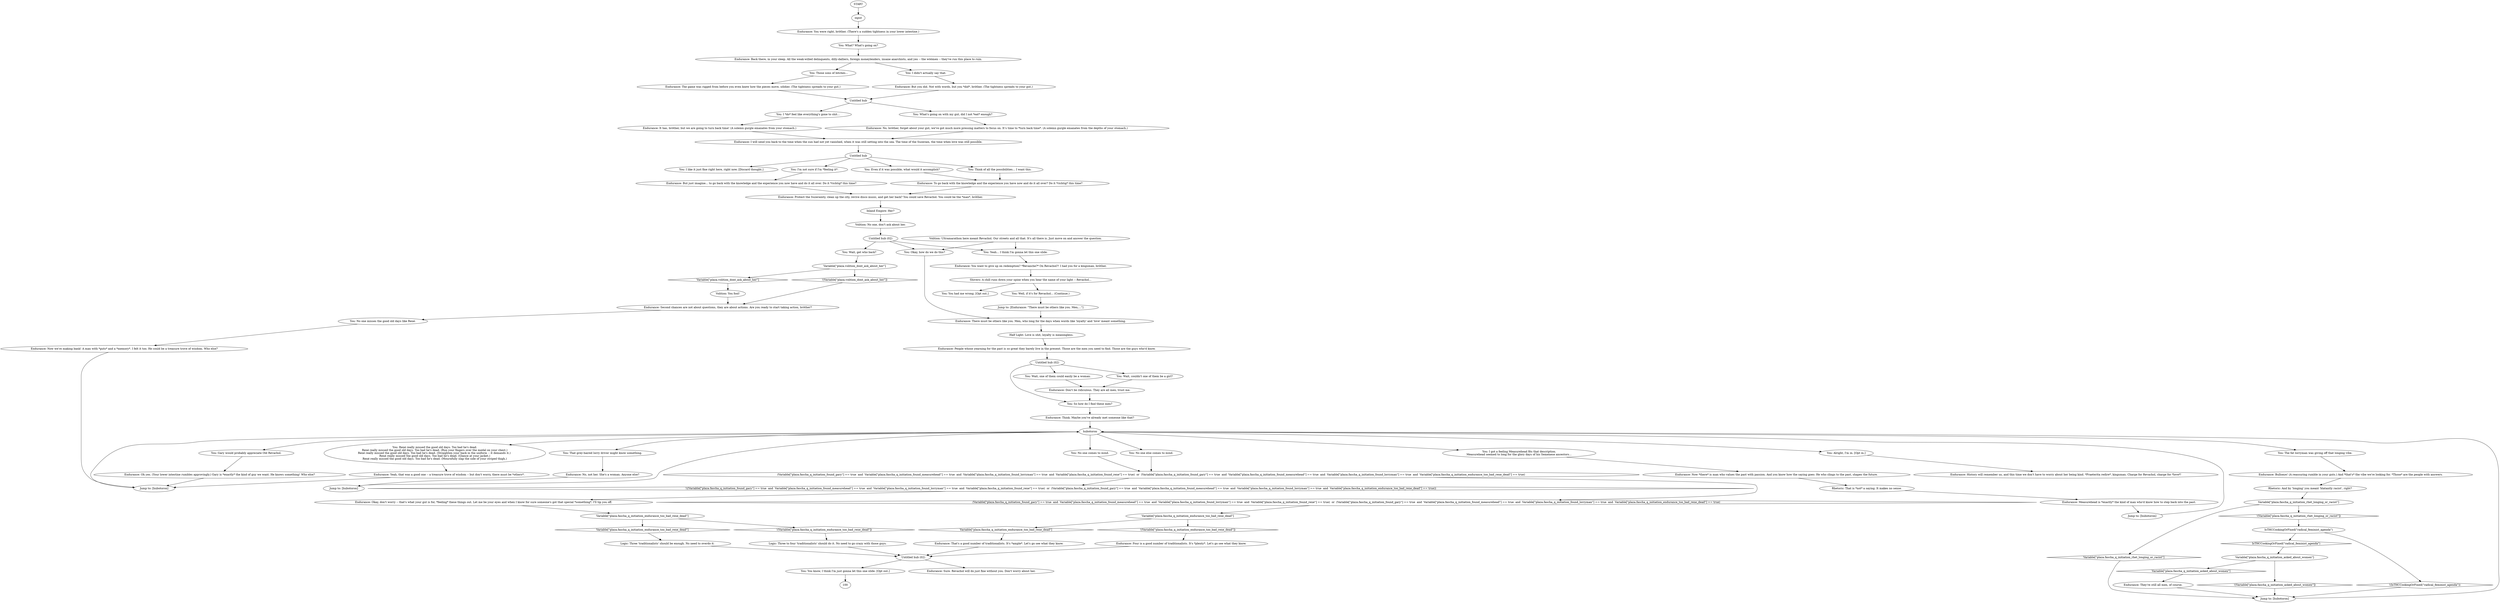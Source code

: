 # WHIRLING F2 ORB / Faschist Quest Initiation
# Endurance urges you to find a way to turn back time -- in the name of Revachol, in the name of love.
# ==================================================
digraph G {
	  0 [label="START"];
	  1 [label="input"];
	  2 [label="Endurance: Back there, in your sleep. All the weak-willed delinquents, dilly-dalliers, foreign moneylenders, insane anarchists, and yes -- the wöömen -- they've run this place to ruin."];
	  3 [label="You: I like it just fine right here, right now. [Discard thought.]"];
	  4 [label="Endurance: Protect the Suzerainty, clean up the city, revive disco music, and get her back? You could save Revachol. You could be the *man*, bröther."];
	  5 [label="Untitled hub (02)"];
	  6 [label="Half Light: Love is shit, loyalty is meaningless."];
	  7 [label="You: So how do I find these men?"];
	  8 [label="You: No one comes to mind."];
	  9 [label="Endurance: Yeah, that was a good one -- a treasure trove of wisdom -- but don't worry, there must be *others*."];
	  10 [label="Logic: Three 'traditionalists' should be enough. No need to overdo it."];
	  11 [label="Jump to: [Endurance: \"There must be others like you. Men,...\"]"];
	  12 [label="Endurance: No, not her. She's a woman. Anyone else?"];
	  13 [label="Jump to: [hubotoron]"];
	  14 [label="Endurance: But just imagine... to go back with the knowledge and the experience you now have and do it all over. Do it *richtig* this time?"];
	  15 [label="Untitled hub (02)"];
	  16 [label="You: You know, I think I'm just gonna let this one slide. [Opt out.]"];
	  17 [label="Jump to: [hubotoron]"];
	  18 [label="You: I *do* feel like everything's gone to shit..."];
	  19 [label="Variable[\"plaza.fascha_q_initiation_endurance_too_bad_rene_dead\"]"];
	  20 [label="Variable[\"plaza.fascha_q_initiation_endurance_too_bad_rene_dead\"]", shape=diamond];
	  21 [label="!(Variable[\"plaza.fascha_q_initiation_endurance_too_bad_rene_dead\"])", shape=diamond];
	  22 [label="You: Those sons of bitches..."];
	  23 [label="Endurance: The game was rigged from before you even knew how the pieces move, söldier. (The tightness spreads to your gut.)"];
	  24 [label="Inland Empire: Her?"];
	  25 [label="You: Okay, how do we do this?"];
	  26 [label="Endurance: You want to give up on redemption? *Revanche?* On Revachol?! I had you for a kingsman, bröther."];
	  27 [label="Endurance: Now *there* is man who values the past with passion. And you know how the saying goes: He who clings to the past, shapes the future."];
	  28 [label="Endurance: That's a good number of traditionalists. It's *ample*. Let's go see what they know."];
	  29 [label="Variable[\"plaza.fascha_q_initiation_rhet_longing_or_racist\"]"];
	  30 [label="Variable[\"plaza.fascha_q_initiation_rhet_longing_or_racist\"]", shape=diamond];
	  31 [label="!(Variable[\"plaza.fascha_q_initiation_rhet_longing_or_racist\"])", shape=diamond];
	  32 [label="IsTHCCookingOrFixed(\"radical_feminist_agenda\")"];
	  33 [label="IsTHCCookingOrFixed(\"radical_feminist_agenda\")", shape=diamond];
	  34 [label="!(IsTHCCookingOrFixed(\"radical_feminist_agenda\"))", shape=diamond];
	  35 [label="Endurance: Don't be ridiculous. They are all men, trust me."];
	  36 [label="Endurance: Now we're making bank! A man with *guts* and a *memory*. I felt it too. He could be a treasure trove of wisdom. Who else?"];
	  37 [label="Endurance: They're still all men, of course."];
	  38 [label="You: What's going on with my gut, did I not *eat* enough?"];
	  39 [label="Endurance: To go back with the knowledge and the experience you have now and do it all over? Do it *richtig* this time?"];
	  40 [label="You: Wait, get who back?"];
	  41 [label="Endurance: There must be others like you. Men, who long for the days when words like 'loyalty' and 'love' meant something."];
	  42 [label="Endurance: Think. Maybe you've already met someone like that?"];
	  43 [label="You: Gary would probably appreciate Old Revachol."];
	  44 [label="Variable[\"plaza.fascha_q_initiation_endurance_too_bad_rene_dead\"]"];
	  45 [label="Variable[\"plaza.fascha_q_initiation_endurance_too_bad_rene_dead\"]", shape=diamond];
	  46 [label="!(Variable[\"plaza.fascha_q_initiation_endurance_too_bad_rene_dead\"])", shape=diamond];
	  47 [label="Endurance: Four is a good number of traditionalists. It's *plenty*. Let's go see what they know."];
	  48 [label="Endurance: No, bröther, forget about your gut, we've got much more pressing matters to focus on. It’s time to *turn back time*. (A solemn gurgle emanates from the depths of your stomach.)"];
	  49 [label="You: Wait, one of them could easily be a woman."];
	  50 [label="You: I got a feeling Measurehead fits that description.\nMeasurehead seemed to long for the glory days of his Semenese ancestors..."];
	  51 [label="Endurance: Okay, don't worry -- that's what your gut is for, *feeling* these things out. Let me be your eyes and when I know for sure someone's got that special *something*, I'll tip you off."];
	  52 [label="You: Yeah... I think I'm gonna let this one slide."];
	  53 [label="Endurance: People whose yearning for the past is so great they barely live in the present. Those are the men you need to find. Those are the guys who'd know."];
	  54 [label="Untitled hub (02)"];
	  55 [label="You: You had me wrong. [Opt out.]"];
	  56 [label="You: No one else comes to mind."];
	  57 [label="Endurance: You were right, bröther. (There's a sudden tightness in your lower intestine.)"];
	  58 [label="You: I'm not sure if I'm *feeling it*."];
	  59 [label="You: What? What's going on?"];
	  60 [label="Untitled hub"];
	  61 [label="Shivers: A chill runs down your spine when you hear the name of your light -- Revachol..."];
	  62 [label="You: That grey-haired lorry driver might know something."];
	  63 [label="(Variable[\"plaza.fascha_q_initiation_found_gary\"] == true  and  Variable[\"plaza.fascha_q_initiation_found_measurehead\"] == true  and  Variable[\"plaza.fascha_q_initiation_found_lorryman\"] == true  and  Variable[\"plaza.fascha_q_initiation_found_rene\"] == true)  or  (Variable[\"plaza.fascha_q_initiation_found_gary\"] == true  and  Variable[\"plaza.fascha_q_initiation_found_measurehead\"] == true  and  Variable[\"plaza.fascha_q_initiation_found_lorryman\"] == true  and  Variable[\"plaza.fascha_q_initiation_endurance_too_bad_rene_dead\"] == true)"];
	  64 [label="(Variable[\"plaza.fascha_q_initiation_found_gary\"] == true  and  Variable[\"plaza.fascha_q_initiation_found_measurehead\"] == true  and  Variable[\"plaza.fascha_q_initiation_found_lorryman\"] == true  and  Variable[\"plaza.fascha_q_initiation_found_rene\"] == true)  or  (Variable[\"plaza.fascha_q_initiation_found_gary\"] == true  and  Variable[\"plaza.fascha_q_initiation_found_measurehead\"] == true  and  Variable[\"plaza.fascha_q_initiation_found_lorryman\"] == true  and  Variable[\"plaza.fascha_q_initiation_endurance_too_bad_rene_dead\"] == true)", shape=diamond];
	  65 [label="!((Variable[\"plaza.fascha_q_initiation_found_gary\"] == true  and  Variable[\"plaza.fascha_q_initiation_found_measurehead\"] == true  and  Variable[\"plaza.fascha_q_initiation_found_lorryman\"] == true  and  Variable[\"plaza.fascha_q_initiation_found_rene\"] == true)  or  (Variable[\"plaza.fascha_q_initiation_found_gary\"] == true  and  Variable[\"plaza.fascha_q_initiation_found_measurehead\"] == true  and  Variable[\"plaza.fascha_q_initiation_found_lorryman\"] == true  and  Variable[\"plaza.fascha_q_initiation_endurance_too_bad_rene_dead\"] == true))", shape=diamond];
	  66 [label="Logic: Three to four 'traditionalists' should do it. No need to go crazy with those guys."];
	  67 [label="Endurance: But you did. Not with words, but you *did*, bröther. (The tightness spreads to your gut.)"];
	  68 [label="Jump to: [hubotoron]"];
	  69 [label="Rhetoric: That is *not* a saying. It makes no sense."];
	  70 [label="You: Even if it was possible, what would it accomplish?"];
	  71 [label="Volition: No one, don't ask about her."];
	  72 [label="Endurance: Second chances are not about questions, they are about actions. Are you ready to start taking action, bröther?"];
	  73 [label="Endurance: Oh yes. (Your lower intestine rumbles approvingly.) Gary is *exactly* the kind of guy we want. He knows something! Who else?"];
	  74 [label="Endurance: Bullseye! (A reassuring rumble in your guts.) And *that's* the vibe we're looking for. *Those* are the people with answers."];
	  75 [label="You: Think of all the possibilities... I want this."];
	  76 [label="Variable[\"plaza.volition_dont_ask_about_her\"]"];
	  77 [label="Variable[\"plaza.volition_dont_ask_about_her\"]", shape=diamond];
	  78 [label="!(Variable[\"plaza.volition_dont_ask_about_her\"])", shape=diamond];
	  79 [label="Untitled hub"];
	  80 [label="Volition: You fool!"];
	  81 [label="Jump to: [hubotoron]"];
	  82 [label="Endurance: I will send you back to the time when the sun had not yet vanished, when it was still setting into the sea. The time of the Suzerain, the time when love was still possible."];
	  83 [label="You: Wait, couldn't one of them be a girl?"];
	  84 [label="hubotoron"];
	  85 [label="Endurance: History will remember us, and this time we don't have to worry about her being kind. *Praeterita redire*, kingsman. Charge for Revachol, charge for *love*!"];
	  86 [label="Rhetoric: And by 'longing' you meant 'blatantly racist', right?"];
	  87 [label="Variable[\"plaza.fascha_q_initiation_asked_about_women\"]"];
	  88 [label="Variable[\"plaza.fascha_q_initiation_asked_about_women\"]", shape=diamond];
	  89 [label="!(Variable[\"plaza.fascha_q_initiation_asked_about_women\"])", shape=diamond];
	  90 [label="Endurance: It has, bröther, but we are going to turn back time! (A solemn gurgle emanates from your stomach.)"];
	  91 [label="You: Well, if it's for Revachol... (Continue.)"];
	  92 [label="You: The fat lorryman was giving off that longing vibe."];
	  93 [label="You: I didn't actually say that."];
	  94 [label="Endurance: Measurehead is *exactly* the kind of man who'd know how to step back into the past."];
	  95 [label="Volition: Ultramarathon here meant Revachol. Our streets and all that. It's all there is. Just move on and answer the question."];
	  96 [label="You: No one misses the good old days like René."];
	  97 [label="You: René really missed the good old days. Too bad he's dead.\nRené really missed the good old days. Too bad he's dead. (Run your fingers over the medal on your chest.)\nRené really missed the good old days. Too bad he's dead. (Straighten your back in the uniform -- it demands it.) \nRené really missed the good old days. Too bad he's dead. (Glance at your jacket.)\nRené really missed the good old days. Too bad he's dead. (Mournfully slap the side of your striped thigh.)"];
	  98 [label="You: Alright, I'm in. [Opt in.]"];
	  99 [label="Endurance: Sure. Revachol will do just fine without you. Don't worry about her."];
	  0 -> 1
	  1 -> 57
	  2 -> 93
	  2 -> 22
	  4 -> 24
	  5 -> 40
	  5 -> 25
	  5 -> 52
	  6 -> 53
	  7 -> 42
	  8 -> 63
	  9 -> 81
	  10 -> 15
	  11 -> 41
	  12 -> 17
	  13 -> 84
	  14 -> 4
	  15 -> 16
	  15 -> 99
	  16 -> 100
	  17 -> 84
	  18 -> 90
	  19 -> 20
	  19 -> 21
	  20 -> 10
	  21 -> 66
	  22 -> 23
	  23 -> 79
	  24 -> 71
	  25 -> 41
	  26 -> 61
	  27 -> 69
	  28 -> 15
	  29 -> 30
	  29 -> 31
	  30 -> 13
	  31 -> 32
	  32 -> 33
	  32 -> 34
	  33 -> 87
	  34 -> 13
	  35 -> 7
	  36 -> 81
	  37 -> 13
	  38 -> 48
	  39 -> 4
	  40 -> 76
	  41 -> 6
	  42 -> 84
	  43 -> 73
	  44 -> 45
	  44 -> 46
	  45 -> 28
	  46 -> 47
	  47 -> 15
	  48 -> 82
	  49 -> 35
	  50 -> 27
	  51 -> 19
	  52 -> 26
	  53 -> 54
	  54 -> 49
	  54 -> 83
	  54 -> 7
	  56 -> 63
	  57 -> 59
	  58 -> 14
	  59 -> 2
	  60 -> 3
	  60 -> 58
	  60 -> 75
	  60 -> 70
	  61 -> 91
	  61 -> 55
	  62 -> 12
	  63 -> 64
	  63 -> 65
	  64 -> 44
	  65 -> 51
	  66 -> 15
	  67 -> 79
	  68 -> 84
	  69 -> 94
	  70 -> 39
	  71 -> 5
	  72 -> 96
	  73 -> 81
	  74 -> 86
	  75 -> 39
	  76 -> 77
	  76 -> 78
	  77 -> 80
	  78 -> 72
	  79 -> 18
	  79 -> 38
	  80 -> 72
	  81 -> 84
	  82 -> 60
	  83 -> 35
	  84 -> 97
	  84 -> 98
	  84 -> 8
	  84 -> 43
	  84 -> 50
	  84 -> 56
	  84 -> 92
	  84 -> 62
	  86 -> 29
	  87 -> 88
	  87 -> 89
	  88 -> 37
	  89 -> 13
	  90 -> 82
	  91 -> 11
	  92 -> 74
	  93 -> 67
	  94 -> 68
	  95 -> 25
	  95 -> 52
	  96 -> 36
	  97 -> 9
	  98 -> 85
}

